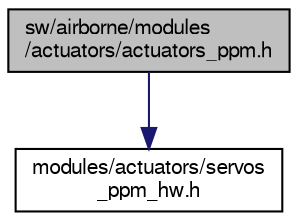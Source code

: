 digraph "sw/airborne/modules/actuators/actuators_ppm.h"
{
  edge [fontname="FreeSans",fontsize="10",labelfontname="FreeSans",labelfontsize="10"];
  node [fontname="FreeSans",fontsize="10",shape=record];
  Node1 [label="sw/airborne/modules\l/actuators/actuators_ppm.h",height=0.2,width=0.4,color="black", fillcolor="grey75", style="filled", fontcolor="black"];
  Node1 -> Node2 [color="midnightblue",fontsize="10",style="solid",fontname="FreeSans"];
  Node2 [label="modules/actuators/servos\l_ppm_hw.h",height=0.2,width=0.4,color="black", fillcolor="white", style="filled",URL="$servos__ppm__hw_8h.html"];
}
